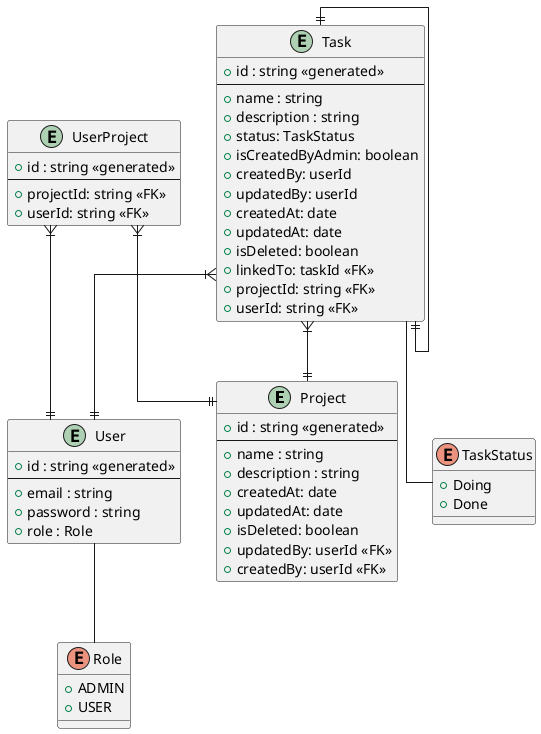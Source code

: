 @startuml TodoList-Loopback

skinparam linetype ortho

entity Project {
  + id : string <<generated>>
  --
  + name : string
  + description : string
  + createdAt: date
  + updatedAt: date
  + isDeleted: boolean
  + updatedBy: userId <<FK>>
  + createdBy: userId <<FK>>
}

entity User {
  + id : string <<generated>>
  --
  + email : string
  + password : string
  + role : Role
}

enum Role {
  + ADMIN
  + USER
}

entity Task {
  + id : string <<generated>>
  --
  + name : string
  + description : string
  + status: TaskStatus
  + isCreatedByAdmin: boolean
  + createdBy: userId
  + updatedBy: userId
  + createdAt: date
  + updatedAt: date
  + isDeleted: boolean
  + linkedTo: taskId <<FK>>
  + projectId: string <<FK>>
  + userId: string <<FK>>
}

enum TaskStatus {
  +Doing
  +Done
}

entity UserProject {
  + id : string <<generated>>
  --
  + projectId: string <<FK>>
  + userId: string <<FK>>
}

Task--TaskStatus

User -- Role

UserProject }|--|| User
UserProject }|--|| Project

Task ||--||Task

Task }|--|| Project
Task }|--|| User

@enduml
